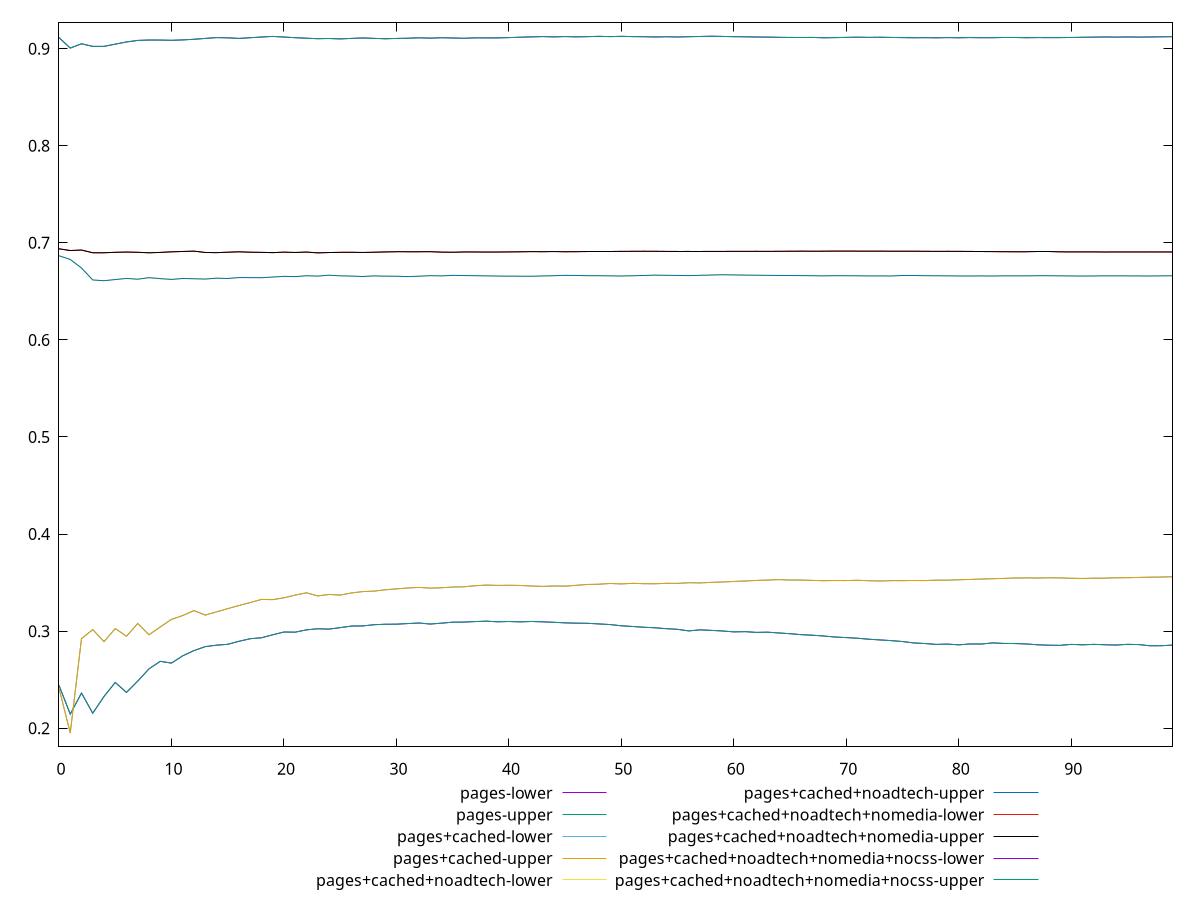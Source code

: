reset

$pagesLower <<EOF
0 0.2441333248331948
1 0.2144620152429919
2 0.2361843807365345
3 0.21540388146358844
4 0.2326713612047687
5 0.2471114199420282
6 0.23684270733185936
7 0.24845975257850675
8 0.26111594486328227
9 0.2688839578699631
10 0.2670656699783883
11 0.2745863976907308
12 0.2799484974203798
13 0.28403199611578006
14 0.28552794554644306
15 0.28640793930183334
16 0.2895098232501506
17 0.29218167678498785
18 0.2931395643389705
19 0.2962154235495809
20 0.2990953854361794
21 0.2989279439213388
22 0.3012881090503134
23 0.30244881625263836
24 0.3020543206832211
25 0.3035860031077078
26 0.3052047198034793
27 0.30534462469459095
28 0.3065909503282744
29 0.3070899554023581
30 0.30716300832265203
31 0.3077751648047899
32 0.3083651987562509
33 0.3072894352467352
34 0.30818207727201946
35 0.30922200270408984
36 0.30930231455353574
37 0.30984594117503594
38 0.3102474321752942
39 0.30960795218680326
40 0.3099201568569703
41 0.30953844523710405
42 0.3099394960343934
43 0.3095632382907062
44 0.3090808230462279
45 0.30852944010200434
46 0.3081855613353247
47 0.30805081418688635
48 0.3074066807373071
49 0.30676338447263846
50 0.30549203662732627
51 0.304790826187435
52 0.3039873509894261
53 0.3034384224535751
54 0.3025164539620768
55 0.30182800630113926
56 0.300228545868974
57 0.3013297213117276
58 0.3007658383963697
59 0.3001357457961452
60 0.299218424291174
61 0.29946396712424833
62 0.2987015871696141
63 0.29892063603389946
64 0.2981227994869118
65 0.29733682373717657
66 0.29635506722624405
67 0.29578974911082656
68 0.29495476890018407
69 0.29392034247535964
70 0.2933313092610878
71 0.2926652966336492
72 0.2916577747935101
73 0.29091930313752495
74 0.29022795638581256
75 0.28926018608199733
76 0.28783845026525834
77 0.2872052113928004
78 0.28631904359839644
79 0.2866406440400523
80 0.2858747360456924
81 0.2867765448735297
82 0.28671376792217595
83 0.28785001566023893
84 0.28733014919033417
85 0.2871944075699055
86 0.2867741606990815
87 0.28592922643305
88 0.2854991491588977
89 0.28532534880291666
90 0.2863356972433735
91 0.2858818028998293
92 0.28636342002649995
93 0.2859558664268665
94 0.2856654184211207
95 0.28639267662559365
96 0.2861432147110328
97 0.2849033968868844
98 0.2849615756044293
99 0.2856035450088705
EOF

$pagesUpper <<EOF
0 0.2441333248331948
1 0.2144620152429919
2 0.2361843807365345
3 0.21540388146358844
4 0.2326713612047687
5 0.2471114199420282
6 0.23684270733185936
7 0.24845975257850675
8 0.26111594486328227
9 0.2688839578699631
10 0.2670656699783883
11 0.2745863976907308
12 0.2799484974203798
13 0.28403199611578006
14 0.28552794554644306
15 0.28640793930183334
16 0.2895098232501506
17 0.29218167678498785
18 0.2931395643389705
19 0.2962154235495809
20 0.2990953854361794
21 0.2989279439213388
22 0.3012881090503134
23 0.30244881625263836
24 0.3020543206832211
25 0.3035860031077078
26 0.3052047198034793
27 0.30534462469459095
28 0.3065909503282744
29 0.3070899554023581
30 0.30716300832265203
31 0.3077751648047899
32 0.3083651987562509
33 0.3072894352467352
34 0.30818207727201946
35 0.30922200270408984
36 0.30930231455353574
37 0.30984594117503594
38 0.3102474321752942
39 0.30960795218680326
40 0.3099201568569703
41 0.30953844523710405
42 0.3099394960343934
43 0.3095632382907062
44 0.3090808230462279
45 0.30852944010200434
46 0.3081855613353247
47 0.30805081418688635
48 0.3074066807373071
49 0.30676338447263846
50 0.30549203662732627
51 0.304790826187435
52 0.3039873509894261
53 0.3034384224535751
54 0.3025164539620768
55 0.30182800630113926
56 0.300228545868974
57 0.3013297213117276
58 0.3007658383963697
59 0.3001357457961452
60 0.299218424291174
61 0.29946396712424833
62 0.2987015871696141
63 0.29892063603389946
64 0.2981227994869118
65 0.29733682373717657
66 0.29635506722624405
67 0.29578974911082656
68 0.29495476890018407
69 0.29392034247535964
70 0.2933313092610878
71 0.2926652966336492
72 0.2916577747935101
73 0.29091930313752495
74 0.29022795638581256
75 0.28926018608199733
76 0.28783845026525834
77 0.2872052113928004
78 0.28631904359839644
79 0.2866406440400523
80 0.2858747360456924
81 0.2867765448735297
82 0.28671376792217595
83 0.28785001566023893
84 0.28733014919033417
85 0.2871944075699055
86 0.2867741606990815
87 0.28592922643305
88 0.2854991491588977
89 0.28532534880291666
90 0.2863356972433735
91 0.2858818028998293
92 0.28636342002649995
93 0.2859558664268665
94 0.2856654184211207
95 0.28639267662559365
96 0.2861432147110328
97 0.2849033968868844
98 0.2849615756044293
99 0.2856035450088705
EOF

$pagesCachedLower <<EOF
0 0.24127341626639598
1 0.19501191221226255
2 0.29223920899986916
3 0.30159798940853544
4 0.28914936130900004
5 0.30265096724152923
6 0.2946999274685741
7 0.3079017664409375
8 0.29622932238510463
9 0.30427319548334747
10 0.3121036045065598
11 0.31606321075923377
12 0.3211857905713841
13 0.3165083873742026
14 0.319793475749772
15 0.32317761353721136
16 0.3264090294535862
17 0.3294435653103709
18 0.3326576506859443
19 0.3324332950727002
20 0.3343090125366541
21 0.33710673736394836
22 0.33947484677057876
23 0.33625291559341675
24 0.337794893401223
25 0.33712639699405234
26 0.3393376501333839
27 0.3407251109304964
28 0.3411942616531152
29 0.342576793434098
30 0.34353463920975746
31 0.3444319344858609
32 0.3450481495689293
33 0.3442970766482138
34 0.3446832947425266
35 0.3454039933948385
36 0.3456865044785619
37 0.34673766256450067
38 0.34744864103746487
39 0.3470914175894204
40 0.34723795037464444
41 0.34703912757831257
42 0.3464897133017446
43 0.34607330035349093
44 0.34651055196325486
45 0.34635244249493946
46 0.34719386054375834
47 0.34806291427521324
48 0.3483116183457842
49 0.3490780540104717
50 0.34862880376901945
51 0.3492308771131511
52 0.34884692271853446
53 0.34878242074291294
54 0.34925315898669135
55 0.34919695373695503
56 0.3498607489866495
57 0.3496772472429484
58 0.35022699711230443
59 0.3506120914125551
60 0.3511899532575188
61 0.35163010298911596
62 0.35220915301677325
63 0.3525767980974548
64 0.3530803555698533
65 0.35261369896162215
66 0.35259721710691444
67 0.3522767223235018
68 0.3519237662234282
69 0.352155037002135
70 0.35209787947275833
71 0.35238016239988723
72 0.3519193249036999
73 0.3516230970985835
74 0.35200725899879953
75 0.3519775008603391
76 0.3521749793971926
77 0.3520564907319503
78 0.3525296197954418
79 0.3525017322028474
80 0.35291250881833164
81 0.35321113329017373
82 0.35362507223250467
83 0.3539935073986557
84 0.35430477387455406
85 0.354715265733554
86 0.3548419457364748
87 0.3546949776968449
88 0.3549807509500645
89 0.35481897775273813
90 0.3544428157955149
91 0.35424285859105115
92 0.3545401320675188
93 0.3545871629272968
94 0.3549757579435489
95 0.3550217486182726
96 0.35531875162481474
97 0.3555704562736281
98 0.3556951912967033
99 0.3560379565188866
EOF

$pagesCachedUpper <<EOF
0 0.24127341626639598
1 0.19501191221226255
2 0.29223920899986916
3 0.30159798940853544
4 0.28914936130900004
5 0.30265096724152923
6 0.2946999274685741
7 0.3079017664409375
8 0.29622932238510463
9 0.30427319548334747
10 0.3121036045065598
11 0.31606321075923377
12 0.3211857905713841
13 0.3165083873742026
14 0.319793475749772
15 0.32317761353721136
16 0.3264090294535862
17 0.3294435653103709
18 0.3326576506859443
19 0.3324332950727002
20 0.3343090125366541
21 0.33710673736394836
22 0.33947484677057876
23 0.33625291559341675
24 0.337794893401223
25 0.33712639699405234
26 0.3393376501333839
27 0.3407251109304964
28 0.3411942616531152
29 0.342576793434098
30 0.34353463920975746
31 0.3444319344858609
32 0.3450481495689293
33 0.3442970766482138
34 0.3446832947425266
35 0.3454039933948385
36 0.3456865044785619
37 0.34673766256450067
38 0.34744864103746487
39 0.3470914175894204
40 0.34723795037464444
41 0.34703912757831257
42 0.3464897133017446
43 0.34607330035349093
44 0.34651055196325486
45 0.34635244249493946
46 0.34719386054375834
47 0.34806291427521324
48 0.3483116183457842
49 0.3490780540104717
50 0.34862880376901945
51 0.3492308771131511
52 0.34884692271853446
53 0.34878242074291294
54 0.34925315898669135
55 0.34919695373695503
56 0.3498607489866495
57 0.3496772472429484
58 0.35022699711230443
59 0.3506120914125551
60 0.3511899532575188
61 0.35163010298911596
62 0.35220915301677325
63 0.3525767980974548
64 0.3530803555698533
65 0.35261369896162215
66 0.35259721710691444
67 0.3522767223235018
68 0.3519237662234282
69 0.352155037002135
70 0.35209787947275833
71 0.35238016239988723
72 0.3519193249036999
73 0.3516230970985835
74 0.35200725899879953
75 0.3519775008603391
76 0.3521749793971926
77 0.3520564907319503
78 0.3525296197954418
79 0.3525017322028474
80 0.35291250881833164
81 0.35321113329017373
82 0.35362507223250467
83 0.3539935073986557
84 0.35430477387455406
85 0.354715265733554
86 0.3548419457364748
87 0.3546949776968449
88 0.3549807509500645
89 0.35481897775273813
90 0.3544428157955149
91 0.35424285859105115
92 0.3545401320675188
93 0.3545871629272968
94 0.3549757579435489
95 0.3550217486182726
96 0.35531875162481474
97 0.3555704562736281
98 0.3556951912967033
99 0.3560379565188866
EOF

$pagesCachedNoadtechLower <<EOF
0 0.6867057909921412
1 0.6828674465053596
2 0.6740583809427144
3 0.6617521330336056
4 0.6609865415206891
5 0.662201821341204
6 0.6633559053597935
7 0.6625544310687839
8 0.6641280326966178
9 0.6631359667578421
10 0.6623241457958097
11 0.6632888183423407
12 0.6630186434299539
13 0.6626952854046625
14 0.6636134881410362
15 0.6632741533233977
16 0.6642284399009959
17 0.6641790991697891
18 0.6640893224515904
19 0.6647768557730472
20 0.6654850512618292
21 0.6651957888287489
22 0.6661463570532005
23 0.6657408288502198
24 0.6666512025569806
25 0.6660255656810716
26 0.6657538638088183
27 0.6653260610584785
28 0.6659550522993394
29 0.6656634625091508
30 0.6655787225079662
31 0.665203348536571
32 0.6656337977515722
33 0.6661960485156705
34 0.6659578378785298
35 0.6665087205296403
36 0.6663293371398862
37 0.6661550727868092
38 0.6659966701447673
39 0.6657815562565835
40 0.665665128974939
41 0.6656283707795435
42 0.665588355140956
43 0.6658770980845162
44 0.6661609823626095
45 0.6664963739595873
46 0.6663900882682644
47 0.6661760914700652
48 0.6661246773987431
49 0.6659937026141557
50 0.6658444330405545
51 0.6661049402876252
52 0.6664089648686297
53 0.6666987796425469
54 0.6665389515385084
55 0.6664141296120774
56 0.666264825988161
57 0.6665433884380269
58 0.6668499705715516
59 0.6671474743222117
60 0.6669453533029087
61 0.6667904949783866
62 0.6666351437414273
63 0.6664927621511403
64 0.6664304549180189
65 0.6663423045590908
66 0.6662586084609203
67 0.6661357460407539
68 0.6659868861543646
69 0.6661822137385263
70 0.6661159356135737
71 0.6660618237627097
72 0.66595448547089
73 0.6659296761154068
74 0.6658943331058627
75 0.6660395442823701
76 0.6660411033442926
77 0.6661758466354493
78 0.6660844792759315
79 0.6660089931788978
80 0.6658797260647248
81 0.6658535462372346
82 0.6659384305061135
83 0.6658315677224673
84 0.6660018151456006
85 0.665987273952756
86 0.6659944905988969
87 0.6661325029732562
88 0.6661295913463162
89 0.6660204689611333
90 0.6659030908258914
91 0.665789301631398
92 0.6658957665372073
93 0.666024121433978
94 0.6660115217707371
95 0.6659784093236553
96 0.6659205145690685
97 0.665881073163055
98 0.6659949934667533
99 0.6661298444041357
EOF

$pagesCachedNoadtechUpper <<EOF
0 0.6867057909921412
1 0.6828674465053596
2 0.6740583809427144
3 0.6617521330336056
4 0.6609865415206891
5 0.662201821341204
6 0.6633559053597935
7 0.6625544310687839
8 0.6641280326966178
9 0.6631359667578421
10 0.6623241457958097
11 0.6632888183423407
12 0.6630186434299539
13 0.6626952854046625
14 0.6636134881410362
15 0.6632741533233977
16 0.6642284399009959
17 0.6641790991697891
18 0.6640893224515904
19 0.6647768557730472
20 0.6654850512618292
21 0.6651957888287489
22 0.6661463570532005
23 0.6657408288502198
24 0.6666512025569806
25 0.6660255656810716
26 0.6657538638088183
27 0.6653260610584785
28 0.6659550522993394
29 0.6656634625091508
30 0.6655787225079662
31 0.665203348536571
32 0.6656337977515722
33 0.6661960485156705
34 0.6659578378785298
35 0.6665087205296403
36 0.6663293371398862
37 0.6661550727868092
38 0.6659966701447673
39 0.6657815562565835
40 0.665665128974939
41 0.6656283707795435
42 0.665588355140956
43 0.6658770980845162
44 0.6661609823626095
45 0.6664963739595873
46 0.6663900882682644
47 0.6661760914700652
48 0.6661246773987431
49 0.6659937026141557
50 0.6658444330405545
51 0.6661049402876252
52 0.6664089648686297
53 0.6666987796425469
54 0.6665389515385084
55 0.6664141296120774
56 0.666264825988161
57 0.6665433884380269
58 0.6668499705715516
59 0.6671474743222117
60 0.6669453533029087
61 0.6667904949783866
62 0.6666351437414273
63 0.6664927621511403
64 0.6664304549180189
65 0.6663423045590908
66 0.6662586084609203
67 0.6661357460407539
68 0.6659868861543646
69 0.6661822137385263
70 0.6661159356135737
71 0.6660618237627097
72 0.66595448547089
73 0.6659296761154068
74 0.6658943331058627
75 0.6660395442823701
76 0.6660411033442926
77 0.6661758466354493
78 0.6660844792759315
79 0.6660089931788978
80 0.6658797260647248
81 0.6658535462372346
82 0.6659384305061135
83 0.6658315677224673
84 0.6660018151456006
85 0.665987273952756
86 0.6659944905988969
87 0.6661325029732562
88 0.6661295913463162
89 0.6660204689611333
90 0.6659030908258914
91 0.665789301631398
92 0.6658957665372073
93 0.666024121433978
94 0.6660115217707371
95 0.6659784093236553
96 0.6659205145690685
97 0.665881073163055
98 0.6659949934667533
99 0.6661298444041357
EOF

$pagesCachedNoadtechNomediaLower <<EOF
0 0.6938728277329338
1 0.6920831121396986
2 0.6925758779242479
3 0.6897910303366087
4 0.6897986106939787
5 0.690248240141288
6 0.6905144130300097
7 0.6902661907370168
8 0.6897624345588562
9 0.6901411084596515
10 0.6907441448249237
11 0.6911122322190268
12 0.6914472652822317
13 0.6900953356274856
14 0.6898971573180412
15 0.6903522386003351
16 0.6907767708671175
17 0.6903493495750908
18 0.6902030191905777
19 0.6899149521465161
20 0.6904098409788854
21 0.6900820482185555
22 0.6904960026744154
23 0.6896807414072785
24 0.6900169554642506
25 0.6902256075410347
26 0.6902690728756937
27 0.6900826369959028
28 0.6903196179737354
29 0.6906396928916575
30 0.6908502283152537
31 0.6908440945646392
32 0.6908331368877794
33 0.690891613431066
34 0.6904380256925868
35 0.690307258898679
36 0.6905915349119612
37 0.6906019361113463
38 0.6905083747883294
39 0.6905577399464471
40 0.6906575127083411
41 0.6907821289846166
42 0.6909766988728084
43 0.6908655450365423
44 0.6910411739885395
45 0.690833266259495
46 0.6909024014656122
47 0.6910671959664237
48 0.6912151239736936
49 0.6912188793335428
50 0.6912328300501003
51 0.6912581631164565
52 0.6913308935698843
53 0.6912919507171574
54 0.6911696988248421
55 0.6911142290852897
56 0.6911189172955471
57 0.6911111978921369
58 0.6911539392690871
59 0.6911621902231948
60 0.6912461693874626
61 0.6912236618661334
62 0.6912582481795184
63 0.69121348402997
64 0.6912898973943303
65 0.6913414735405762
66 0.691418955363945
67 0.6913605992422706
68 0.6914027562495966
69 0.6915196455528758
70 0.6915126539495341
71 0.6914608358007676
72 0.6913992979967036
73 0.6914376350668073
74 0.6913544974205098
75 0.691386657704884
76 0.6913635805243453
77 0.6912881056231941
78 0.6912088047191162
79 0.6912612304498739
80 0.6912312801341178
81 0.6911350546020887
82 0.6910680448823379
83 0.6909691738243483
84 0.6908611032681427
85 0.6908231932953355
86 0.6908408751112162
87 0.6907491372438156
88 0.6907468071159787
89 0.6907410817881791
90 0.6906490709968204
91 0.690643850022656
92 0.6906739896503439
93 0.6905610806563296
94 0.6905938873735304
95 0.6906313291598238
96 0.6905861802883658
97 0.6906391348249685
98 0.6905937482995661
99 0.6906177614150643
EOF

$pagesCachedNoadtechNomediaUpper <<EOF
0 0.6938728277329338
1 0.6920831121396986
2 0.6925758779242479
3 0.6897910303366087
4 0.6897986106939787
5 0.690248240141288
6 0.6905144130300097
7 0.6902661907370168
8 0.6897624345588562
9 0.6901411084596515
10 0.6907441448249237
11 0.6911122322190268
12 0.6914472652822317
13 0.6900953356274856
14 0.6898971573180412
15 0.6903522386003351
16 0.6907767708671175
17 0.6903493495750908
18 0.6902030191905777
19 0.6899149521465161
20 0.6904098409788854
21 0.6900820482185555
22 0.6904960026744154
23 0.6896807414072785
24 0.6900169554642506
25 0.6902256075410347
26 0.6902690728756937
27 0.6900826369959028
28 0.6903196179737354
29 0.6906396928916575
30 0.6908502283152537
31 0.6908440945646392
32 0.6908331368877794
33 0.690891613431066
34 0.6904380256925868
35 0.690307258898679
36 0.6905915349119612
37 0.6906019361113463
38 0.6905083747883294
39 0.6905577399464471
40 0.6906575127083411
41 0.6907821289846166
42 0.6909766988728084
43 0.6908655450365423
44 0.6910411739885395
45 0.690833266259495
46 0.6909024014656122
47 0.6910671959664237
48 0.6912151239736936
49 0.6912188793335428
50 0.6912328300501003
51 0.6912581631164565
52 0.6913308935698843
53 0.6912919507171574
54 0.6911696988248421
55 0.6911142290852897
56 0.6911189172955471
57 0.6911111978921369
58 0.6911539392690871
59 0.6911621902231948
60 0.6912461693874626
61 0.6912236618661334
62 0.6912582481795184
63 0.69121348402997
64 0.6912898973943303
65 0.6913414735405762
66 0.691418955363945
67 0.6913605992422706
68 0.6914027562495966
69 0.6915196455528758
70 0.6915126539495341
71 0.6914608358007676
72 0.6913992979967036
73 0.6914376350668073
74 0.6913544974205098
75 0.691386657704884
76 0.6913635805243453
77 0.6912881056231941
78 0.6912088047191162
79 0.6912612304498739
80 0.6912312801341178
81 0.6911350546020887
82 0.6910680448823379
83 0.6909691738243483
84 0.6908611032681427
85 0.6908231932953355
86 0.6908408751112162
87 0.6907491372438156
88 0.6907468071159787
89 0.6907410817881791
90 0.6906490709968204
91 0.690643850022656
92 0.6906739896503439
93 0.6905610806563296
94 0.6905938873735304
95 0.6906313291598238
96 0.6905861802883658
97 0.6906391348249685
98 0.6905937482995661
99 0.6906177614150643
EOF

$pagesCachedNoadtechNomediaNocssLower <<EOF
0 0.9114895786442465
1 0.9006395388494383
2 0.90507606579282
3 0.902411270607347
4 0.9024341646642052
5 0.9046732236341859
6 0.9069536646443231
7 0.90853978221366
8 0.9089440645348916
9 0.9088916747058849
10 0.9086576598778493
11 0.9090566628380102
12 0.9097333692532322
13 0.9106042866472771
14 0.9114299822765626
15 0.9112221302692847
16 0.9106108573519849
17 0.9113142741305723
18 0.9120294279201328
19 0.9126686217637467
20 0.9119993304864966
21 0.9113509773110227
22 0.9108088399334897
23 0.9103166828430264
24 0.9105175908720861
25 0.9101052607793829
26 0.9106136699412575
27 0.9110756563330834
28 0.9106581054235745
29 0.9102382646963535
30 0.9105809753549259
31 0.9107709420885998
32 0.911254639348666
33 0.9108618487802032
34 0.9113021198634835
35 0.9110495249771847
36 0.9107360163900435
37 0.9111979230228712
38 0.9111417480453602
39 0.9111534587990453
40 0.9114358024242991
41 0.9118333511449395
42 0.9121591869839479
43 0.9124942397343698
44 0.9121660964582096
45 0.9125162201343082
46 0.9121912344031999
47 0.9124227681744915
48 0.9127535027693812
49 0.9124493675503719
50 0.9127550285011172
51 0.9124567700417321
52 0.912354135927613
53 0.9120517900635766
54 0.912320836745655
55 0.9120812455175829
56 0.912370611422951
57 0.9126031061592398
58 0.9128516694767087
59 0.9126490415961267
60 0.9123775481098724
61 0.9122895026418253
62 0.9120370222943534
63 0.9119394455904295
64 0.9117186803528432
65 0.9115989589384351
66 0.9115195514727769
67 0.9116197429858615
68 0.9112591817022487
69 0.9114316710743842
70 0.911661710512146
71 0.911862310758668
72 0.9116619762378039
73 0.9118077291280371
74 0.9116088973264316
75 0.9114211342186089
76 0.9112944668207766
77 0.9113739654316344
78 0.911219675221021
79 0.9114400645025281
80 0.9112650477999462
81 0.911476299197828
82 0.9113038246143876
83 0.9113278722197993
84 0.9114850371361887
85 0.9114841333283634
86 0.9113285813318366
87 0.9114654103039355
88 0.9113980288419284
89 0.9114285471723148
90 0.9115861632792286
91 0.9117564490720663
92 0.9119316684219171
93 0.9120845010212851
94 0.9119383664623013
95 0.9120984492373457
96 0.9119586891928327
97 0.912084825995604
98 0.9122526700281957
99 0.9124311696796619
EOF

$pagesCachedNoadtechNomediaNocssUpper <<EOF
0 0.9114895786442465
1 0.9006395388494383
2 0.90507606579282
3 0.902411270607347
4 0.9024341646642052
5 0.9046732236341859
6 0.9069536646443231
7 0.90853978221366
8 0.9089440645348916
9 0.9088916747058849
10 0.9086576598778493
11 0.9090566628380102
12 0.9097333692532322
13 0.9106042866472771
14 0.9114299822765626
15 0.9112221302692847
16 0.9106108573519849
17 0.9113142741305723
18 0.9120294279201328
19 0.9126686217637467
20 0.9119993304864966
21 0.9113509773110227
22 0.9108088399334897
23 0.9103166828430264
24 0.9105175908720861
25 0.9101052607793829
26 0.9106136699412575
27 0.9110756563330834
28 0.9106581054235745
29 0.9102382646963535
30 0.9105809753549259
31 0.9107709420885998
32 0.911254639348666
33 0.9108618487802032
34 0.9113021198634835
35 0.9110495249771847
36 0.9107360163900435
37 0.9111979230228712
38 0.9111417480453602
39 0.9111534587990453
40 0.9114358024242991
41 0.9118333511449395
42 0.9121591869839479
43 0.9124942397343698
44 0.9121660964582096
45 0.9125162201343082
46 0.9121912344031999
47 0.9124227681744915
48 0.9127535027693812
49 0.9124493675503719
50 0.9127550285011172
51 0.9124567700417321
52 0.912354135927613
53 0.9120517900635766
54 0.912320836745655
55 0.9120812455175829
56 0.912370611422951
57 0.9126031061592398
58 0.9128516694767087
59 0.9126490415961267
60 0.9123775481098724
61 0.9122895026418253
62 0.9120370222943534
63 0.9119394455904295
64 0.9117186803528432
65 0.9115989589384351
66 0.9115195514727769
67 0.9116197429858615
68 0.9112591817022487
69 0.9114316710743842
70 0.911661710512146
71 0.911862310758668
72 0.9116619762378039
73 0.9118077291280371
74 0.9116088973264316
75 0.9114211342186089
76 0.9112944668207766
77 0.9113739654316344
78 0.911219675221021
79 0.9114400645025281
80 0.9112650477999462
81 0.911476299197828
82 0.9113038246143876
83 0.9113278722197993
84 0.9114850371361887
85 0.9114841333283634
86 0.9113285813318366
87 0.9114654103039355
88 0.9113980288419284
89 0.9114285471723148
90 0.9115861632792286
91 0.9117564490720663
92 0.9119316684219171
93 0.9120845010212851
94 0.9119383664623013
95 0.9120984492373457
96 0.9119586891928327
97 0.912084825995604
98 0.9122526700281957
99 0.9124311696796619
EOF

set key outside below
set xrange [0:99]
set yrange [0.18065511706697363:0.9272084646219976]
set trange [0.18065511706697363:0.9272084646219976]
set terminal svg size 640, 680 enhanced background rgb 'white'
set output "report_00021_2021-02-20T09:16:39.615Z/meta/scoreEstimate/comparison/all_estimates.svg"

plot $pagesLower title "pages-lower" with line, \
     $pagesUpper title "pages-upper" with line, \
     $pagesCachedLower title "pages+cached-lower" with line, \
     $pagesCachedUpper title "pages+cached-upper" with line, \
     $pagesCachedNoadtechLower title "pages+cached+noadtech-lower" with line, \
     $pagesCachedNoadtechUpper title "pages+cached+noadtech-upper" with line, \
     $pagesCachedNoadtechNomediaLower title "pages+cached+noadtech+nomedia-lower" with line, \
     $pagesCachedNoadtechNomediaUpper title "pages+cached+noadtech+nomedia-upper" with line, \
     $pagesCachedNoadtechNomediaNocssLower title "pages+cached+noadtech+nomedia+nocss-lower" with line, \
     $pagesCachedNoadtechNomediaNocssUpper title "pages+cached+noadtech+nomedia+nocss-upper" with line

reset

